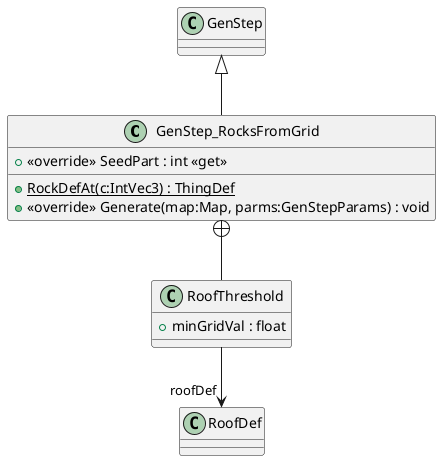 @startuml
class GenStep_RocksFromGrid {
    + <<override>> SeedPart : int <<get>>
    + {static} RockDefAt(c:IntVec3) : ThingDef
    + <<override>> Generate(map:Map, parms:GenStepParams) : void
}
class RoofThreshold {
    + minGridVal : float
}
GenStep <|-- GenStep_RocksFromGrid
GenStep_RocksFromGrid +-- RoofThreshold
RoofThreshold --> "roofDef" RoofDef
@enduml
